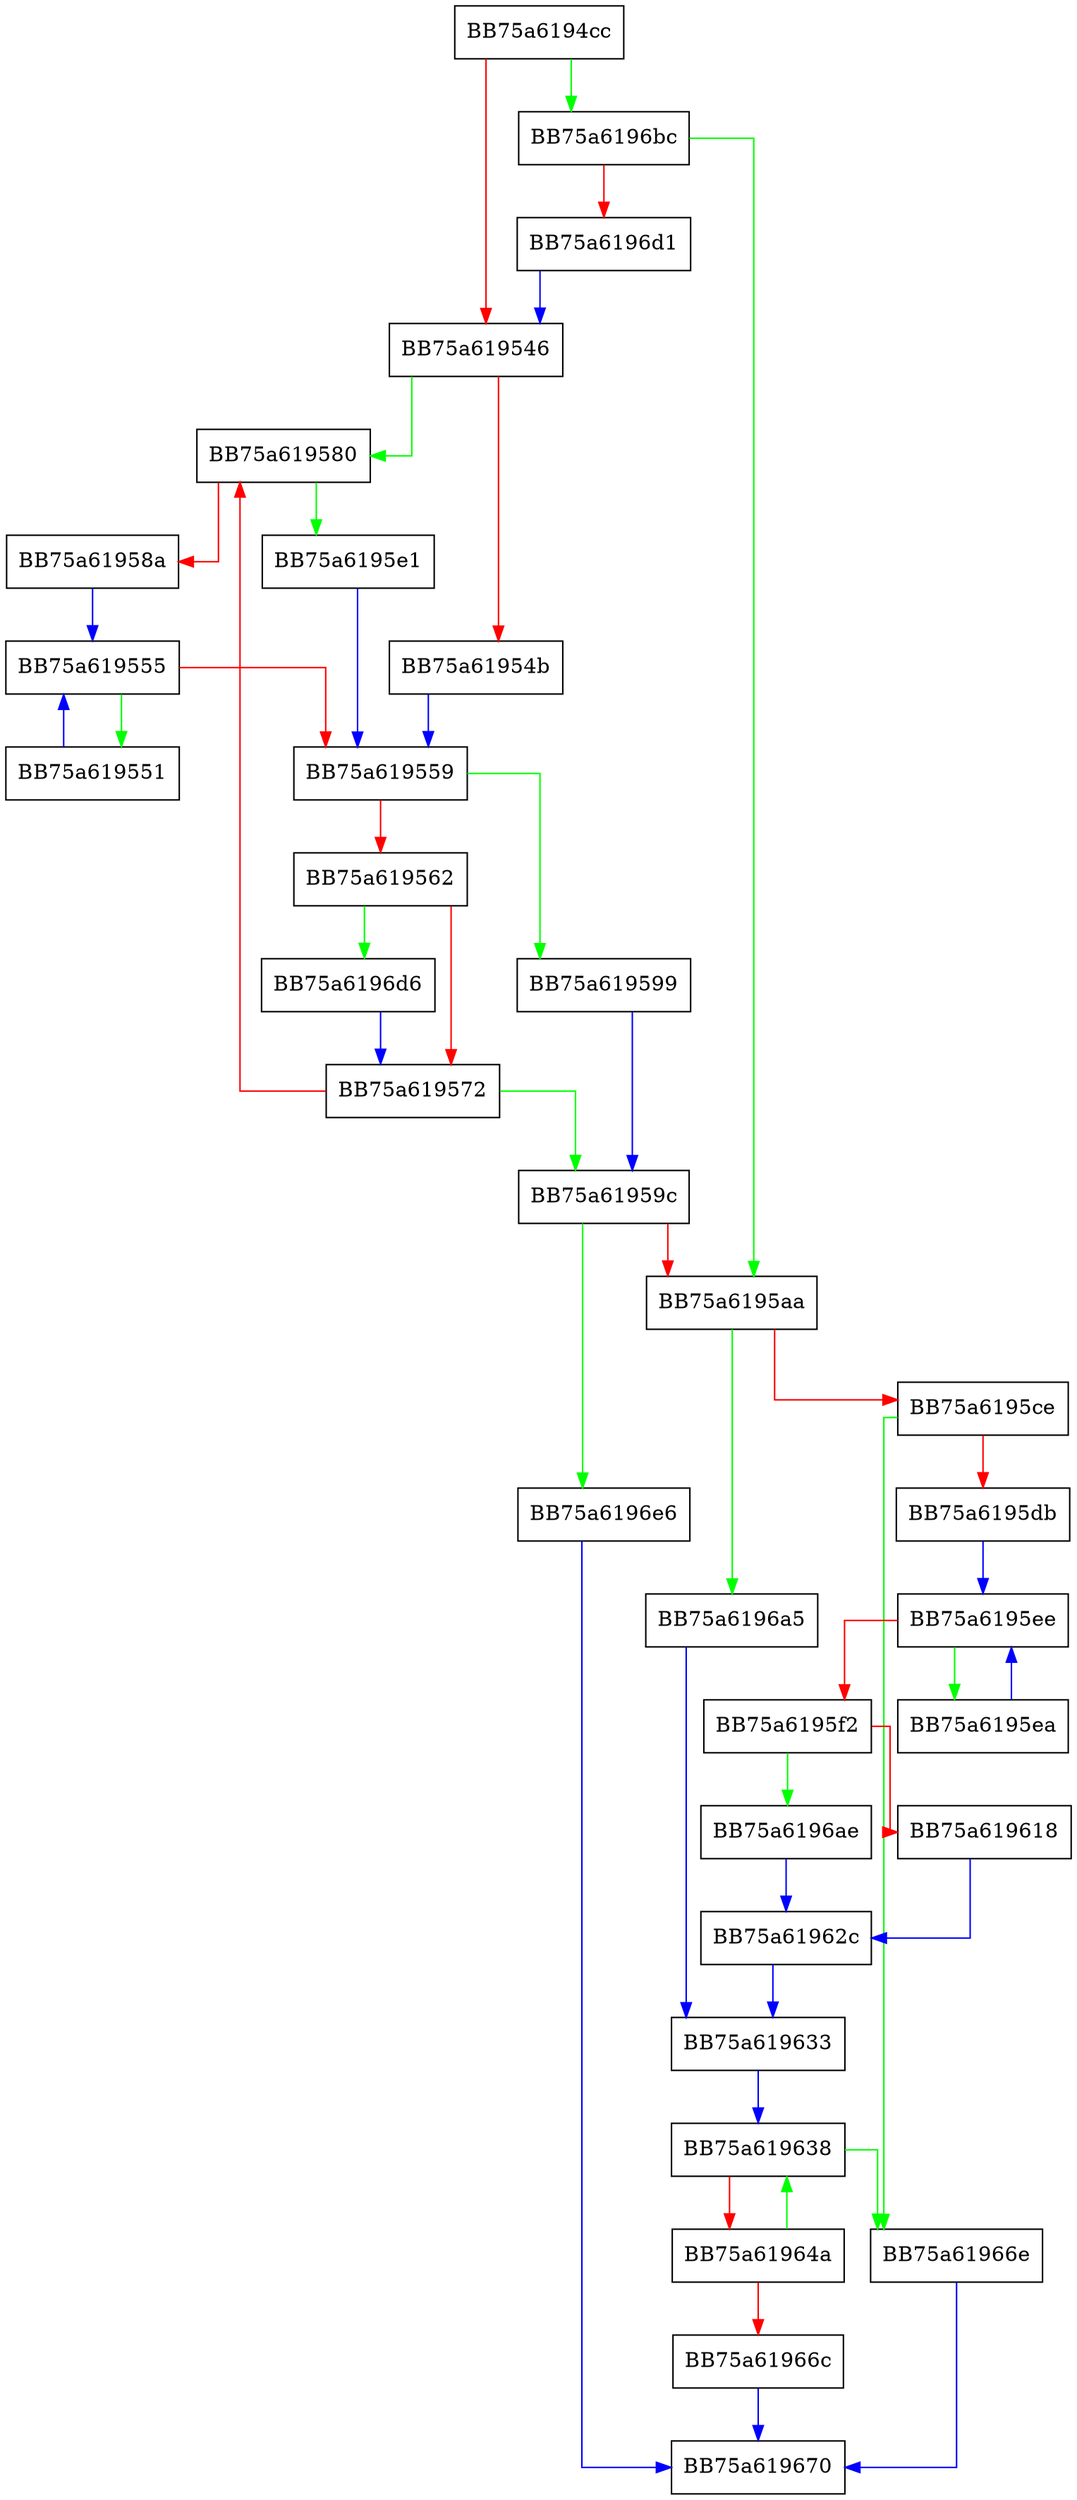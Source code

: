 digraph CreateSuccessors {
  node [shape="box"];
  graph [splines=ortho];
  BB75a6194cc -> BB75a6196bc [color="green"];
  BB75a6194cc -> BB75a619546 [color="red"];
  BB75a619546 -> BB75a619580 [color="green"];
  BB75a619546 -> BB75a61954b [color="red"];
  BB75a61954b -> BB75a619559 [color="blue"];
  BB75a619551 -> BB75a619555 [color="blue"];
  BB75a619555 -> BB75a619551 [color="green"];
  BB75a619555 -> BB75a619559 [color="red"];
  BB75a619559 -> BB75a619599 [color="green"];
  BB75a619559 -> BB75a619562 [color="red"];
  BB75a619562 -> BB75a6196d6 [color="green"];
  BB75a619562 -> BB75a619572 [color="red"];
  BB75a619572 -> BB75a61959c [color="green"];
  BB75a619572 -> BB75a619580 [color="red"];
  BB75a619580 -> BB75a6195e1 [color="green"];
  BB75a619580 -> BB75a61958a [color="red"];
  BB75a61958a -> BB75a619555 [color="blue"];
  BB75a619599 -> BB75a61959c [color="blue"];
  BB75a61959c -> BB75a6196e6 [color="green"];
  BB75a61959c -> BB75a6195aa [color="red"];
  BB75a6195aa -> BB75a6196a5 [color="green"];
  BB75a6195aa -> BB75a6195ce [color="red"];
  BB75a6195ce -> BB75a61966e [color="green"];
  BB75a6195ce -> BB75a6195db [color="red"];
  BB75a6195db -> BB75a6195ee [color="blue"];
  BB75a6195e1 -> BB75a619559 [color="blue"];
  BB75a6195ea -> BB75a6195ee [color="blue"];
  BB75a6195ee -> BB75a6195ea [color="green"];
  BB75a6195ee -> BB75a6195f2 [color="red"];
  BB75a6195f2 -> BB75a6196ae [color="green"];
  BB75a6195f2 -> BB75a619618 [color="red"];
  BB75a619618 -> BB75a61962c [color="blue"];
  BB75a61962c -> BB75a619633 [color="blue"];
  BB75a619633 -> BB75a619638 [color="blue"];
  BB75a619638 -> BB75a61966e [color="green"];
  BB75a619638 -> BB75a61964a [color="red"];
  BB75a61964a -> BB75a619638 [color="green"];
  BB75a61964a -> BB75a61966c [color="red"];
  BB75a61966c -> BB75a619670 [color="blue"];
  BB75a61966e -> BB75a619670 [color="blue"];
  BB75a6196a5 -> BB75a619633 [color="blue"];
  BB75a6196ae -> BB75a61962c [color="blue"];
  BB75a6196bc -> BB75a6195aa [color="green"];
  BB75a6196bc -> BB75a6196d1 [color="red"];
  BB75a6196d1 -> BB75a619546 [color="blue"];
  BB75a6196d6 -> BB75a619572 [color="blue"];
  BB75a6196e6 -> BB75a619670 [color="blue"];
}